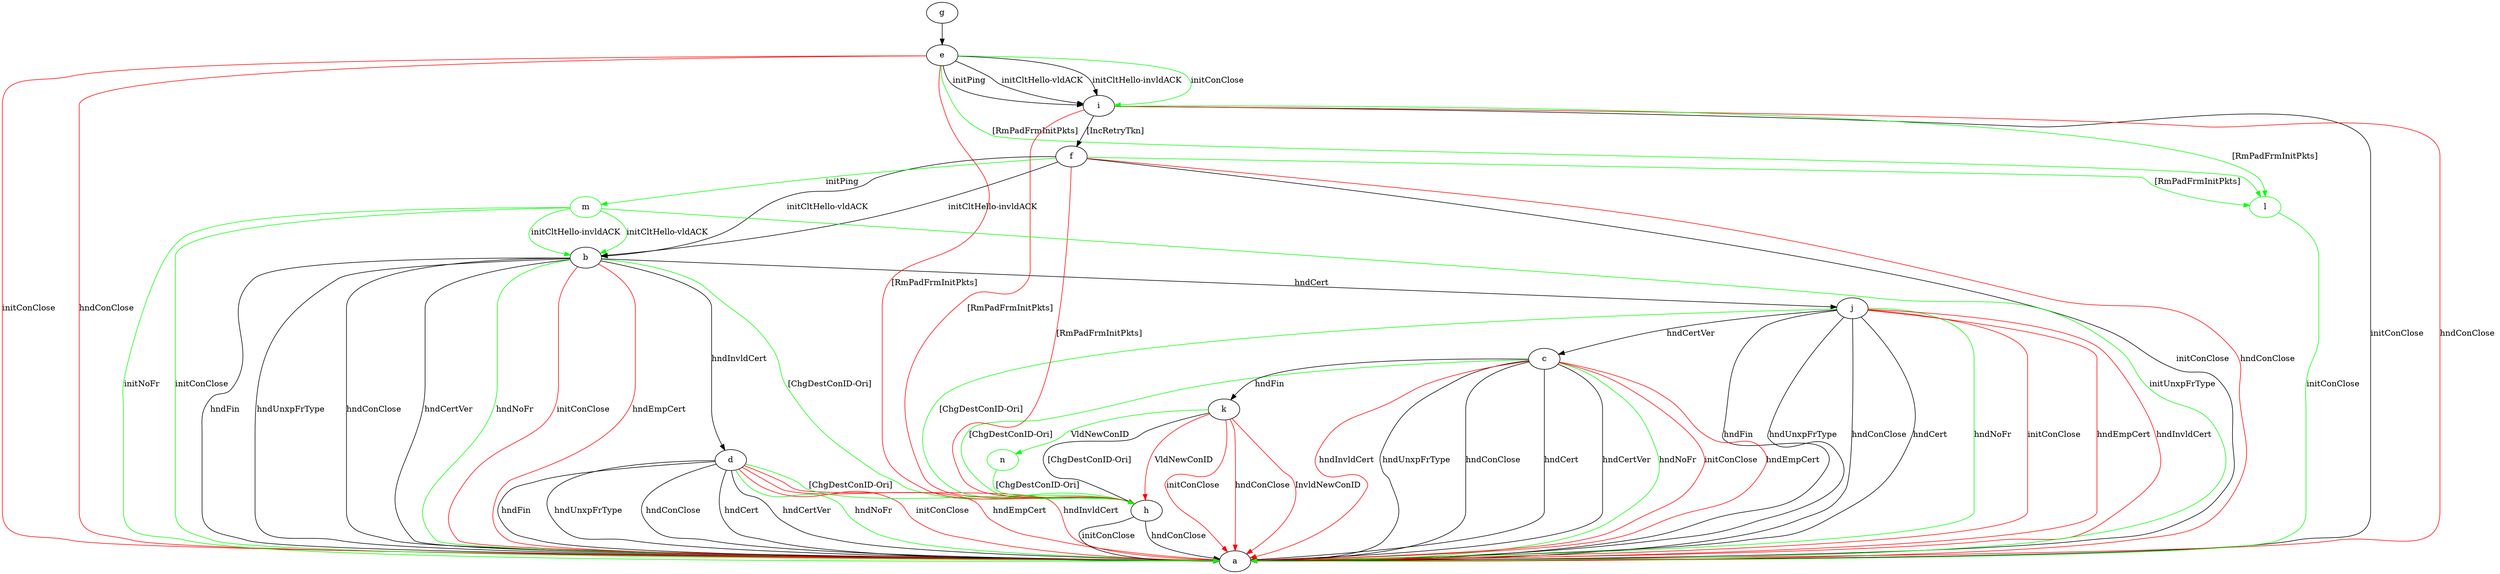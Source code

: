 digraph "" {
	b -> a	[key=0,
		label="hndFin "];
	b -> a	[key=1,
		label="hndUnxpFrType "];
	b -> a	[key=2,
		label="hndConClose "];
	b -> a	[key=3,
		label="hndCertVer "];
	b -> a	[key=4,
		color=green,
		label="hndNoFr "];
	b -> a	[key=5,
		color=red,
		label="initConClose "];
	b -> a	[key=6,
		color=red,
		label="hndEmpCert "];
	b -> d	[key=0,
		label="hndInvldCert "];
	b -> h	[key=0,
		color=green,
		label="[ChgDestConID-Ori] "];
	b -> j	[key=0,
		label="hndCert "];
	c -> a	[key=0,
		label="hndUnxpFrType "];
	c -> a	[key=1,
		label="hndConClose "];
	c -> a	[key=2,
		label="hndCert "];
	c -> a	[key=3,
		label="hndCertVer "];
	c -> a	[key=4,
		color=green,
		label="hndNoFr "];
	c -> a	[key=5,
		color=red,
		label="initConClose "];
	c -> a	[key=6,
		color=red,
		label="hndEmpCert "];
	c -> a	[key=7,
		color=red,
		label="hndInvldCert "];
	c -> h	[key=0,
		color=green,
		label="[ChgDestConID-Ori] "];
	c -> k	[key=0,
		label="hndFin "];
	d -> a	[key=0,
		label="hndFin "];
	d -> a	[key=1,
		label="hndUnxpFrType "];
	d -> a	[key=2,
		label="hndConClose "];
	d -> a	[key=3,
		label="hndCert "];
	d -> a	[key=4,
		label="hndCertVer "];
	d -> a	[key=5,
		color=green,
		label="hndNoFr "];
	d -> a	[key=6,
		color=red,
		label="initConClose "];
	d -> a	[key=7,
		color=red,
		label="hndEmpCert "];
	d -> a	[key=8,
		color=red,
		label="hndInvldCert "];
	d -> h	[key=0,
		color=green,
		label="[ChgDestConID-Ori] "];
	e -> a	[key=0,
		color=red,
		label="initConClose "];
	e -> a	[key=1,
		color=red,
		label="hndConClose "];
	e -> h	[key=0,
		color=red,
		label="[RmPadFrmInitPkts] "];
	e -> i	[key=0,
		label="initPing "];
	e -> i	[key=1,
		label="initCltHello-vldACK "];
	e -> i	[key=2,
		label="initCltHello-invldACK "];
	e -> i	[key=3,
		color=green,
		label="initConClose "];
	l	[color=green];
	e -> l	[key=0,
		color=green,
		label="[RmPadFrmInitPkts] "];
	f -> a	[key=0,
		label="initConClose "];
	f -> a	[key=1,
		color=red,
		label="hndConClose "];
	f -> b	[key=0,
		label="initCltHello-vldACK "];
	f -> b	[key=1,
		label="initCltHello-invldACK "];
	f -> h	[key=0,
		color=red,
		label="[RmPadFrmInitPkts] "];
	f -> l	[key=0,
		color=green,
		label="[RmPadFrmInitPkts] "];
	m	[color=green];
	f -> m	[key=0,
		color=green,
		label="initPing "];
	g -> e	[key=0];
	h -> a	[key=0,
		label="initConClose "];
	h -> a	[key=1,
		label="hndConClose "];
	i -> a	[key=0,
		label="initConClose "];
	i -> a	[key=1,
		color=red,
		label="hndConClose "];
	i -> f	[key=0,
		label="[IncRetryTkn] "];
	i -> h	[key=0,
		color=red,
		label="[RmPadFrmInitPkts] "];
	i -> l	[key=0,
		color=green,
		label="[RmPadFrmInitPkts] "];
	j -> a	[key=0,
		label="hndFin "];
	j -> a	[key=1,
		label="hndUnxpFrType "];
	j -> a	[key=2,
		label="hndConClose "];
	j -> a	[key=3,
		label="hndCert "];
	j -> a	[key=4,
		color=green,
		label="hndNoFr "];
	j -> a	[key=5,
		color=red,
		label="initConClose "];
	j -> a	[key=6,
		color=red,
		label="hndEmpCert "];
	j -> a	[key=7,
		color=red,
		label="hndInvldCert "];
	j -> c	[key=0,
		label="hndCertVer "];
	j -> h	[key=0,
		color=green,
		label="[ChgDestConID-Ori] "];
	k -> a	[key=0,
		color=red,
		label="initConClose "];
	k -> a	[key=1,
		color=red,
		label="hndConClose "];
	k -> a	[key=2,
		color=red,
		label="InvldNewConID "];
	k -> h	[key=0,
		label="[ChgDestConID-Ori] "];
	k -> h	[key=1,
		color=red,
		label="VldNewConID "];
	n	[color=green];
	k -> n	[key=0,
		color=green,
		label="VldNewConID "];
	l -> a	[key=0,
		color=green,
		label="initConClose "];
	m -> a	[key=0,
		color=green,
		label="initConClose "];
	m -> a	[key=1,
		color=green,
		label="initNoFr "];
	m -> a	[key=2,
		color=green,
		label="initUnxpFrType "];
	m -> b	[key=0,
		color=green,
		label="initCltHello-vldACK "];
	m -> b	[key=1,
		color=green,
		label="initCltHello-invldACK "];
	n -> h	[key=0,
		color=green,
		label="[ChgDestConID-Ori] "];
}
